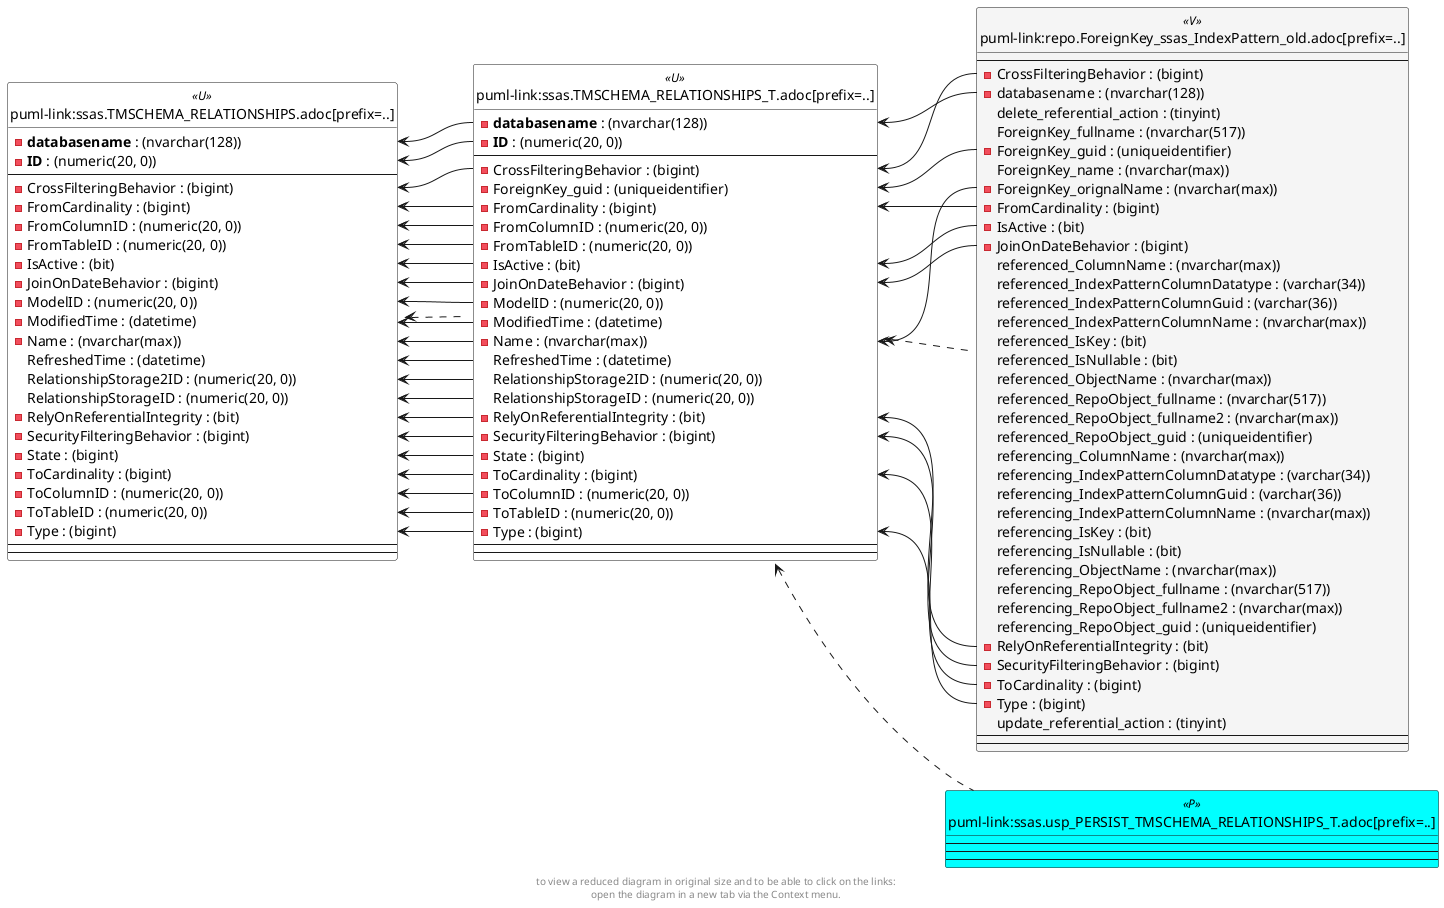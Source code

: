 @startuml
left to right direction
'top to bottom direction
hide circle
'avoide "." issues:
set namespaceSeparator none


skinparam class {
  BackgroundColor White
  BackgroundColor<<FN>> Yellow
  BackgroundColor<<FS>> Yellow
  BackgroundColor<<FT>> LightGray
  BackgroundColor<<IF>> Yellow
  BackgroundColor<<IS>> Yellow
  BackgroundColor<<P>> Aqua
  BackgroundColor<<PC>> Aqua
  BackgroundColor<<SN>> Yellow
  BackgroundColor<<SO>> SlateBlue
  BackgroundColor<<TF>> LightGray
  BackgroundColor<<TR>> Tomato
  BackgroundColor<<U>> White
  BackgroundColor<<V>> WhiteSmoke
  BackgroundColor<<X>> Aqua
}


entity "puml-link:repo.ForeignKey_ssas_IndexPattern_old.adoc[prefix=..]" as repo.ForeignKey_ssas_IndexPattern_old << V >> {
  --
  - CrossFilteringBehavior : (bigint)
  - databasename : (nvarchar(128))
  delete_referential_action : (tinyint)
  ForeignKey_fullname : (nvarchar(517))
  - ForeignKey_guid : (uniqueidentifier)
  ForeignKey_name : (nvarchar(max))
  - ForeignKey_orignalName : (nvarchar(max))
  - FromCardinality : (bigint)
  - IsActive : (bit)
  - JoinOnDateBehavior : (bigint)
  referenced_ColumnName : (nvarchar(max))
  referenced_IndexPatternColumnDatatype : (varchar(34))
  referenced_IndexPatternColumnGuid : (varchar(36))
  referenced_IndexPatternColumnName : (nvarchar(max))
  referenced_IsKey : (bit)
  referenced_IsNullable : (bit)
  referenced_ObjectName : (nvarchar(max))
  referenced_RepoObject_fullname : (nvarchar(517))
  referenced_RepoObject_fullname2 : (nvarchar(max))
  referenced_RepoObject_guid : (uniqueidentifier)
  referencing_ColumnName : (nvarchar(max))
  referencing_IndexPatternColumnDatatype : (varchar(34))
  referencing_IndexPatternColumnGuid : (varchar(36))
  referencing_IndexPatternColumnName : (nvarchar(max))
  referencing_IsKey : (bit)
  referencing_IsNullable : (bit)
  referencing_ObjectName : (nvarchar(max))
  referencing_RepoObject_fullname : (nvarchar(517))
  referencing_RepoObject_fullname2 : (nvarchar(max))
  referencing_RepoObject_guid : (uniqueidentifier)
  - RelyOnReferentialIntegrity : (bit)
  - SecurityFilteringBehavior : (bigint)
  - ToCardinality : (bigint)
  - Type : (bigint)
  update_referential_action : (tinyint)
  --
  --
}

entity "puml-link:ssas.TMSCHEMA_RELATIONSHIPS.adoc[prefix=..]" as ssas.TMSCHEMA_RELATIONSHIPS << U >> {
  - **databasename** : (nvarchar(128))
  - **ID** : (numeric(20, 0))
  --
  - CrossFilteringBehavior : (bigint)
  - FromCardinality : (bigint)
  - FromColumnID : (numeric(20, 0))
  - FromTableID : (numeric(20, 0))
  - IsActive : (bit)
  - JoinOnDateBehavior : (bigint)
  - ModelID : (numeric(20, 0))
  - ModifiedTime : (datetime)
  - Name : (nvarchar(max))
  RefreshedTime : (datetime)
  RelationshipStorage2ID : (numeric(20, 0))
  RelationshipStorageID : (numeric(20, 0))
  - RelyOnReferentialIntegrity : (bit)
  - SecurityFilteringBehavior : (bigint)
  - State : (bigint)
  - ToCardinality : (bigint)
  - ToColumnID : (numeric(20, 0))
  - ToTableID : (numeric(20, 0))
  - Type : (bigint)
  --
  --
}

entity "puml-link:ssas.TMSCHEMA_RELATIONSHIPS_T.adoc[prefix=..]" as ssas.TMSCHEMA_RELATIONSHIPS_T << U >> {
  - **databasename** : (nvarchar(128))
  - **ID** : (numeric(20, 0))
  --
  - CrossFilteringBehavior : (bigint)
  - ForeignKey_guid : (uniqueidentifier)
  - FromCardinality : (bigint)
  - FromColumnID : (numeric(20, 0))
  - FromTableID : (numeric(20, 0))
  - IsActive : (bit)
  - JoinOnDateBehavior : (bigint)
  - ModelID : (numeric(20, 0))
  - ModifiedTime : (datetime)
  - Name : (nvarchar(max))
  RefreshedTime : (datetime)
  RelationshipStorage2ID : (numeric(20, 0))
  RelationshipStorageID : (numeric(20, 0))
  - RelyOnReferentialIntegrity : (bit)
  - SecurityFilteringBehavior : (bigint)
  - State : (bigint)
  - ToCardinality : (bigint)
  - ToColumnID : (numeric(20, 0))
  - ToTableID : (numeric(20, 0))
  - Type : (bigint)
  --
  --
}

entity "puml-link:ssas.usp_PERSIST_TMSCHEMA_RELATIONSHIPS_T.adoc[prefix=..]" as ssas.usp_PERSIST_TMSCHEMA_RELATIONSHIPS_T << P >> {
  --
  --
  --
}

ssas.TMSCHEMA_RELATIONSHIPS <.. ssas.TMSCHEMA_RELATIONSHIPS_T
ssas.TMSCHEMA_RELATIONSHIPS_T <.. ssas.usp_PERSIST_TMSCHEMA_RELATIONSHIPS_T
ssas.TMSCHEMA_RELATIONSHIPS_T <.. repo.ForeignKey_ssas_IndexPattern_old
ssas.TMSCHEMA_RELATIONSHIPS::CrossFilteringBehavior <-- ssas.TMSCHEMA_RELATIONSHIPS_T::CrossFilteringBehavior
ssas.TMSCHEMA_RELATIONSHIPS::databasename <-- ssas.TMSCHEMA_RELATIONSHIPS_T::databasename
ssas.TMSCHEMA_RELATIONSHIPS::FromCardinality <-- ssas.TMSCHEMA_RELATIONSHIPS_T::FromCardinality
ssas.TMSCHEMA_RELATIONSHIPS::FromColumnID <-- ssas.TMSCHEMA_RELATIONSHIPS_T::FromColumnID
ssas.TMSCHEMA_RELATIONSHIPS::FromTableID <-- ssas.TMSCHEMA_RELATIONSHIPS_T::FromTableID
ssas.TMSCHEMA_RELATIONSHIPS::ID <-- ssas.TMSCHEMA_RELATIONSHIPS_T::ID
ssas.TMSCHEMA_RELATIONSHIPS::IsActive <-- ssas.TMSCHEMA_RELATIONSHIPS_T::IsActive
ssas.TMSCHEMA_RELATIONSHIPS::JoinOnDateBehavior <-- ssas.TMSCHEMA_RELATIONSHIPS_T::JoinOnDateBehavior
ssas.TMSCHEMA_RELATIONSHIPS::ModelID <-- ssas.TMSCHEMA_RELATIONSHIPS_T::ModelID
ssas.TMSCHEMA_RELATIONSHIPS::ModifiedTime <-- ssas.TMSCHEMA_RELATIONSHIPS_T::ModifiedTime
ssas.TMSCHEMA_RELATIONSHIPS::Name <-- ssas.TMSCHEMA_RELATIONSHIPS_T::Name
ssas.TMSCHEMA_RELATIONSHIPS::RefreshedTime <-- ssas.TMSCHEMA_RELATIONSHIPS_T::RefreshedTime
ssas.TMSCHEMA_RELATIONSHIPS::RelationshipStorage2ID <-- ssas.TMSCHEMA_RELATIONSHIPS_T::RelationshipStorage2ID
ssas.TMSCHEMA_RELATIONSHIPS::RelationshipStorageID <-- ssas.TMSCHEMA_RELATIONSHIPS_T::RelationshipStorageID
ssas.TMSCHEMA_RELATIONSHIPS::RelyOnReferentialIntegrity <-- ssas.TMSCHEMA_RELATIONSHIPS_T::RelyOnReferentialIntegrity
ssas.TMSCHEMA_RELATIONSHIPS::SecurityFilteringBehavior <-- ssas.TMSCHEMA_RELATIONSHIPS_T::SecurityFilteringBehavior
ssas.TMSCHEMA_RELATIONSHIPS::State <-- ssas.TMSCHEMA_RELATIONSHIPS_T::State
ssas.TMSCHEMA_RELATIONSHIPS::ToCardinality <-- ssas.TMSCHEMA_RELATIONSHIPS_T::ToCardinality
ssas.TMSCHEMA_RELATIONSHIPS::ToColumnID <-- ssas.TMSCHEMA_RELATIONSHIPS_T::ToColumnID
ssas.TMSCHEMA_RELATIONSHIPS::ToTableID <-- ssas.TMSCHEMA_RELATIONSHIPS_T::ToTableID
ssas.TMSCHEMA_RELATIONSHIPS::Type <-- ssas.TMSCHEMA_RELATIONSHIPS_T::Type
ssas.TMSCHEMA_RELATIONSHIPS_T::CrossFilteringBehavior <-- repo.ForeignKey_ssas_IndexPattern_old::CrossFilteringBehavior
ssas.TMSCHEMA_RELATIONSHIPS_T::databasename <-- repo.ForeignKey_ssas_IndexPattern_old::databasename
ssas.TMSCHEMA_RELATIONSHIPS_T::ForeignKey_guid <-- repo.ForeignKey_ssas_IndexPattern_old::ForeignKey_guid
ssas.TMSCHEMA_RELATIONSHIPS_T::FromCardinality <-- repo.ForeignKey_ssas_IndexPattern_old::FromCardinality
ssas.TMSCHEMA_RELATIONSHIPS_T::IsActive <-- repo.ForeignKey_ssas_IndexPattern_old::IsActive
ssas.TMSCHEMA_RELATIONSHIPS_T::JoinOnDateBehavior <-- repo.ForeignKey_ssas_IndexPattern_old::JoinOnDateBehavior
ssas.TMSCHEMA_RELATIONSHIPS_T::Name <-- repo.ForeignKey_ssas_IndexPattern_old::ForeignKey_orignalName
ssas.TMSCHEMA_RELATIONSHIPS_T::RelyOnReferentialIntegrity <-- repo.ForeignKey_ssas_IndexPattern_old::RelyOnReferentialIntegrity
ssas.TMSCHEMA_RELATIONSHIPS_T::SecurityFilteringBehavior <-- repo.ForeignKey_ssas_IndexPattern_old::SecurityFilteringBehavior
ssas.TMSCHEMA_RELATIONSHIPS_T::ToCardinality <-- repo.ForeignKey_ssas_IndexPattern_old::ToCardinality
ssas.TMSCHEMA_RELATIONSHIPS_T::Type <-- repo.ForeignKey_ssas_IndexPattern_old::Type
footer
to view a reduced diagram in original size and to be able to click on the links:
open the diagram in a new tab via the Context menu.
end footer

@enduml

